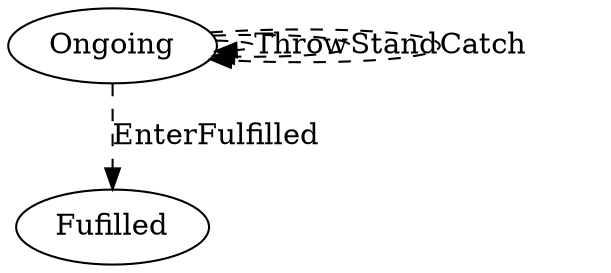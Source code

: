 // THIS IS A GENERATED FILE. DO NOT EDIT.

digraph test_contract_for_must_later {    
    Fulfilled[label=Fufilled];
    Ongoing[label=Ongoing]
        
    
         
    
    
    
    
    Ongoing -> Fulfilled [style=dashed,label=EnterFulfilled];
	     
    
    Ongoing -> Ongoing [style=dashed,label=Throw];
	Ongoing -> Ongoing [style=dashed,label=Stand];
	Ongoing -> Ongoing [style=dashed,label=Catch];
	   
}